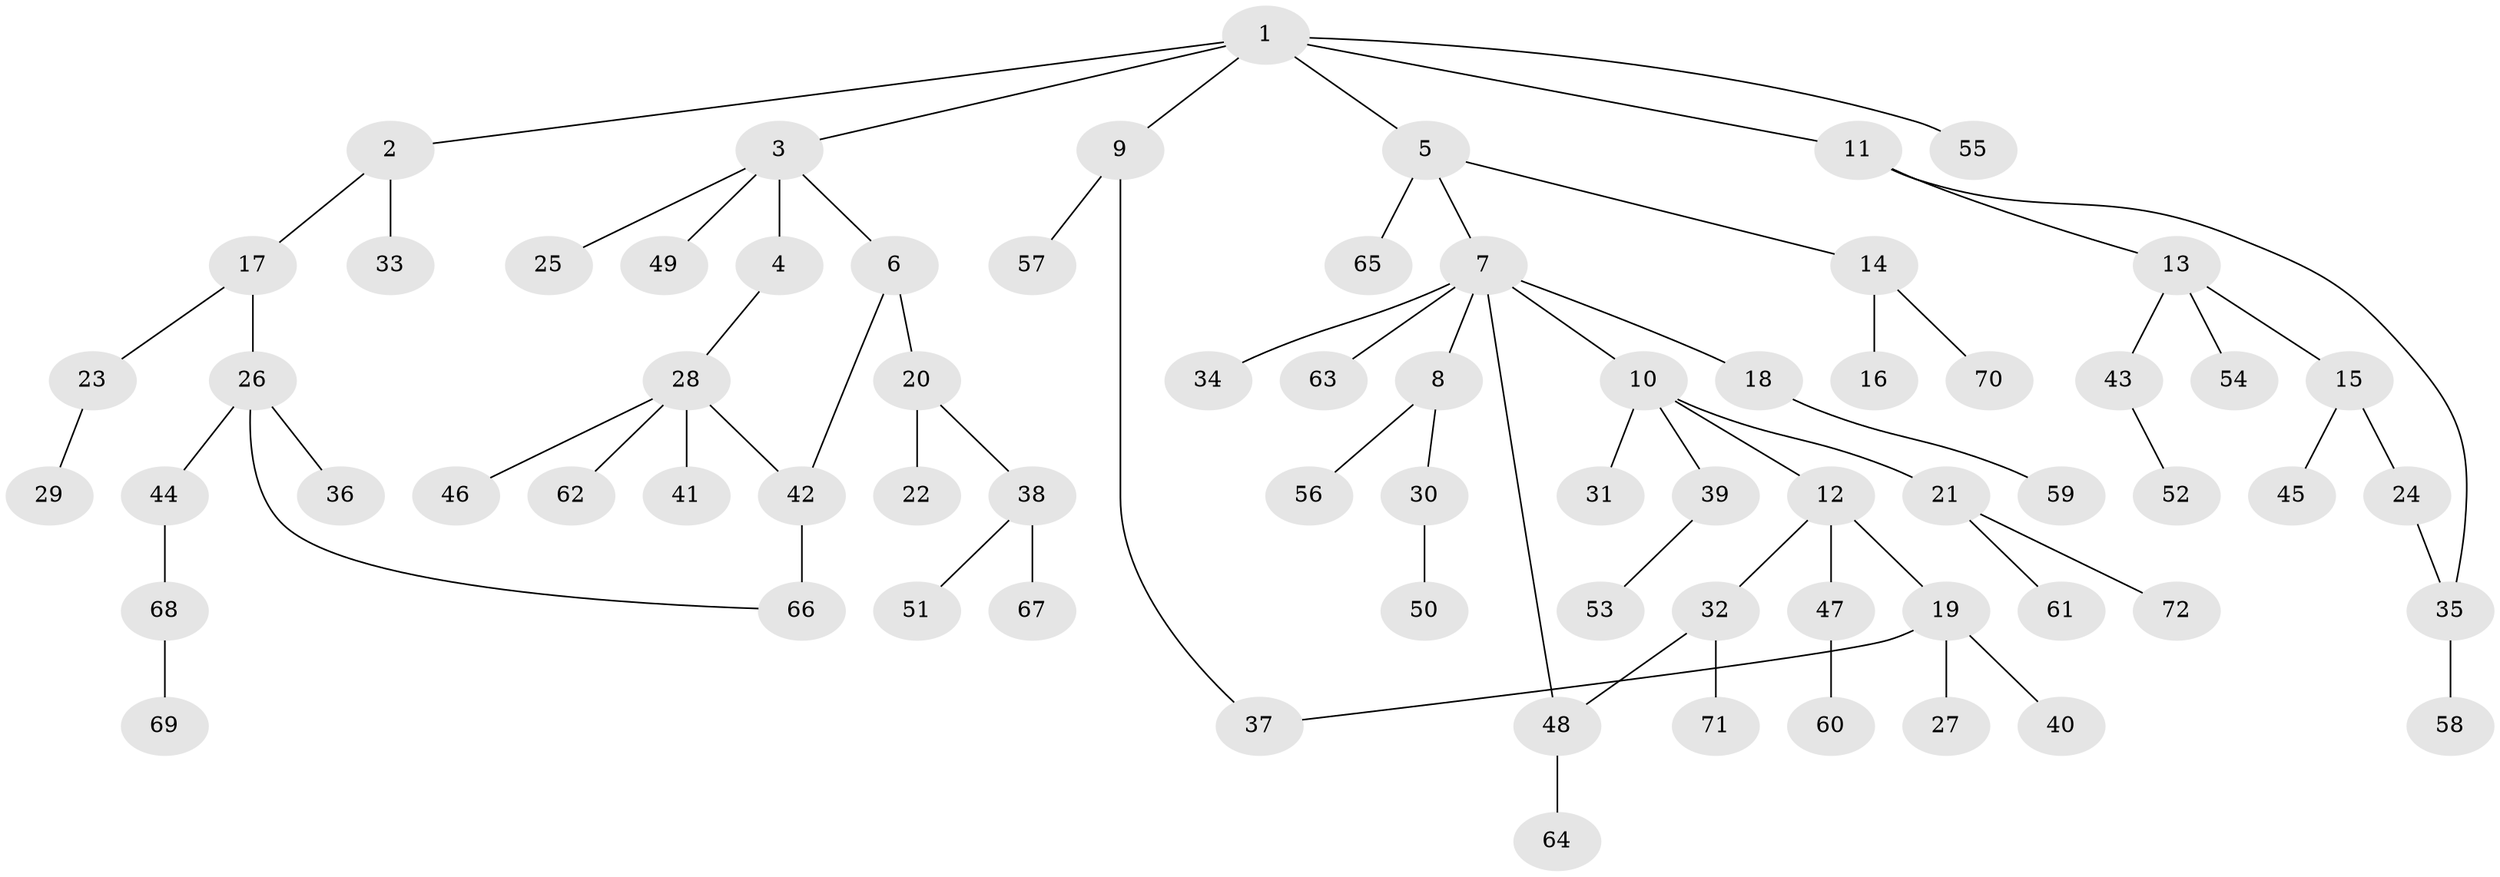 // coarse degree distribution, {7: 0.02, 4: 0.06, 2: 0.12, 3: 0.18, 6: 0.06, 5: 0.02, 1: 0.54}
// Generated by graph-tools (version 1.1) at 2025/51/02/27/25 19:51:40]
// undirected, 72 vertices, 76 edges
graph export_dot {
graph [start="1"]
  node [color=gray90,style=filled];
  1;
  2;
  3;
  4;
  5;
  6;
  7;
  8;
  9;
  10;
  11;
  12;
  13;
  14;
  15;
  16;
  17;
  18;
  19;
  20;
  21;
  22;
  23;
  24;
  25;
  26;
  27;
  28;
  29;
  30;
  31;
  32;
  33;
  34;
  35;
  36;
  37;
  38;
  39;
  40;
  41;
  42;
  43;
  44;
  45;
  46;
  47;
  48;
  49;
  50;
  51;
  52;
  53;
  54;
  55;
  56;
  57;
  58;
  59;
  60;
  61;
  62;
  63;
  64;
  65;
  66;
  67;
  68;
  69;
  70;
  71;
  72;
  1 -- 2;
  1 -- 3;
  1 -- 5;
  1 -- 9;
  1 -- 11;
  1 -- 55;
  2 -- 17;
  2 -- 33;
  3 -- 4;
  3 -- 6;
  3 -- 25;
  3 -- 49;
  4 -- 28;
  5 -- 7;
  5 -- 14;
  5 -- 65;
  6 -- 20;
  6 -- 42;
  7 -- 8;
  7 -- 10;
  7 -- 18;
  7 -- 34;
  7 -- 63;
  7 -- 48;
  8 -- 30;
  8 -- 56;
  9 -- 57;
  9 -- 37;
  10 -- 12;
  10 -- 21;
  10 -- 31;
  10 -- 39;
  11 -- 13;
  11 -- 35;
  12 -- 19;
  12 -- 32;
  12 -- 47;
  13 -- 15;
  13 -- 43;
  13 -- 54;
  14 -- 16;
  14 -- 70;
  15 -- 24;
  15 -- 45;
  17 -- 23;
  17 -- 26;
  18 -- 59;
  19 -- 27;
  19 -- 37;
  19 -- 40;
  20 -- 22;
  20 -- 38;
  21 -- 61;
  21 -- 72;
  23 -- 29;
  24 -- 35;
  26 -- 36;
  26 -- 44;
  26 -- 66;
  28 -- 41;
  28 -- 42;
  28 -- 46;
  28 -- 62;
  30 -- 50;
  32 -- 48;
  32 -- 71;
  35 -- 58;
  38 -- 51;
  38 -- 67;
  39 -- 53;
  42 -- 66;
  43 -- 52;
  44 -- 68;
  47 -- 60;
  48 -- 64;
  68 -- 69;
}
